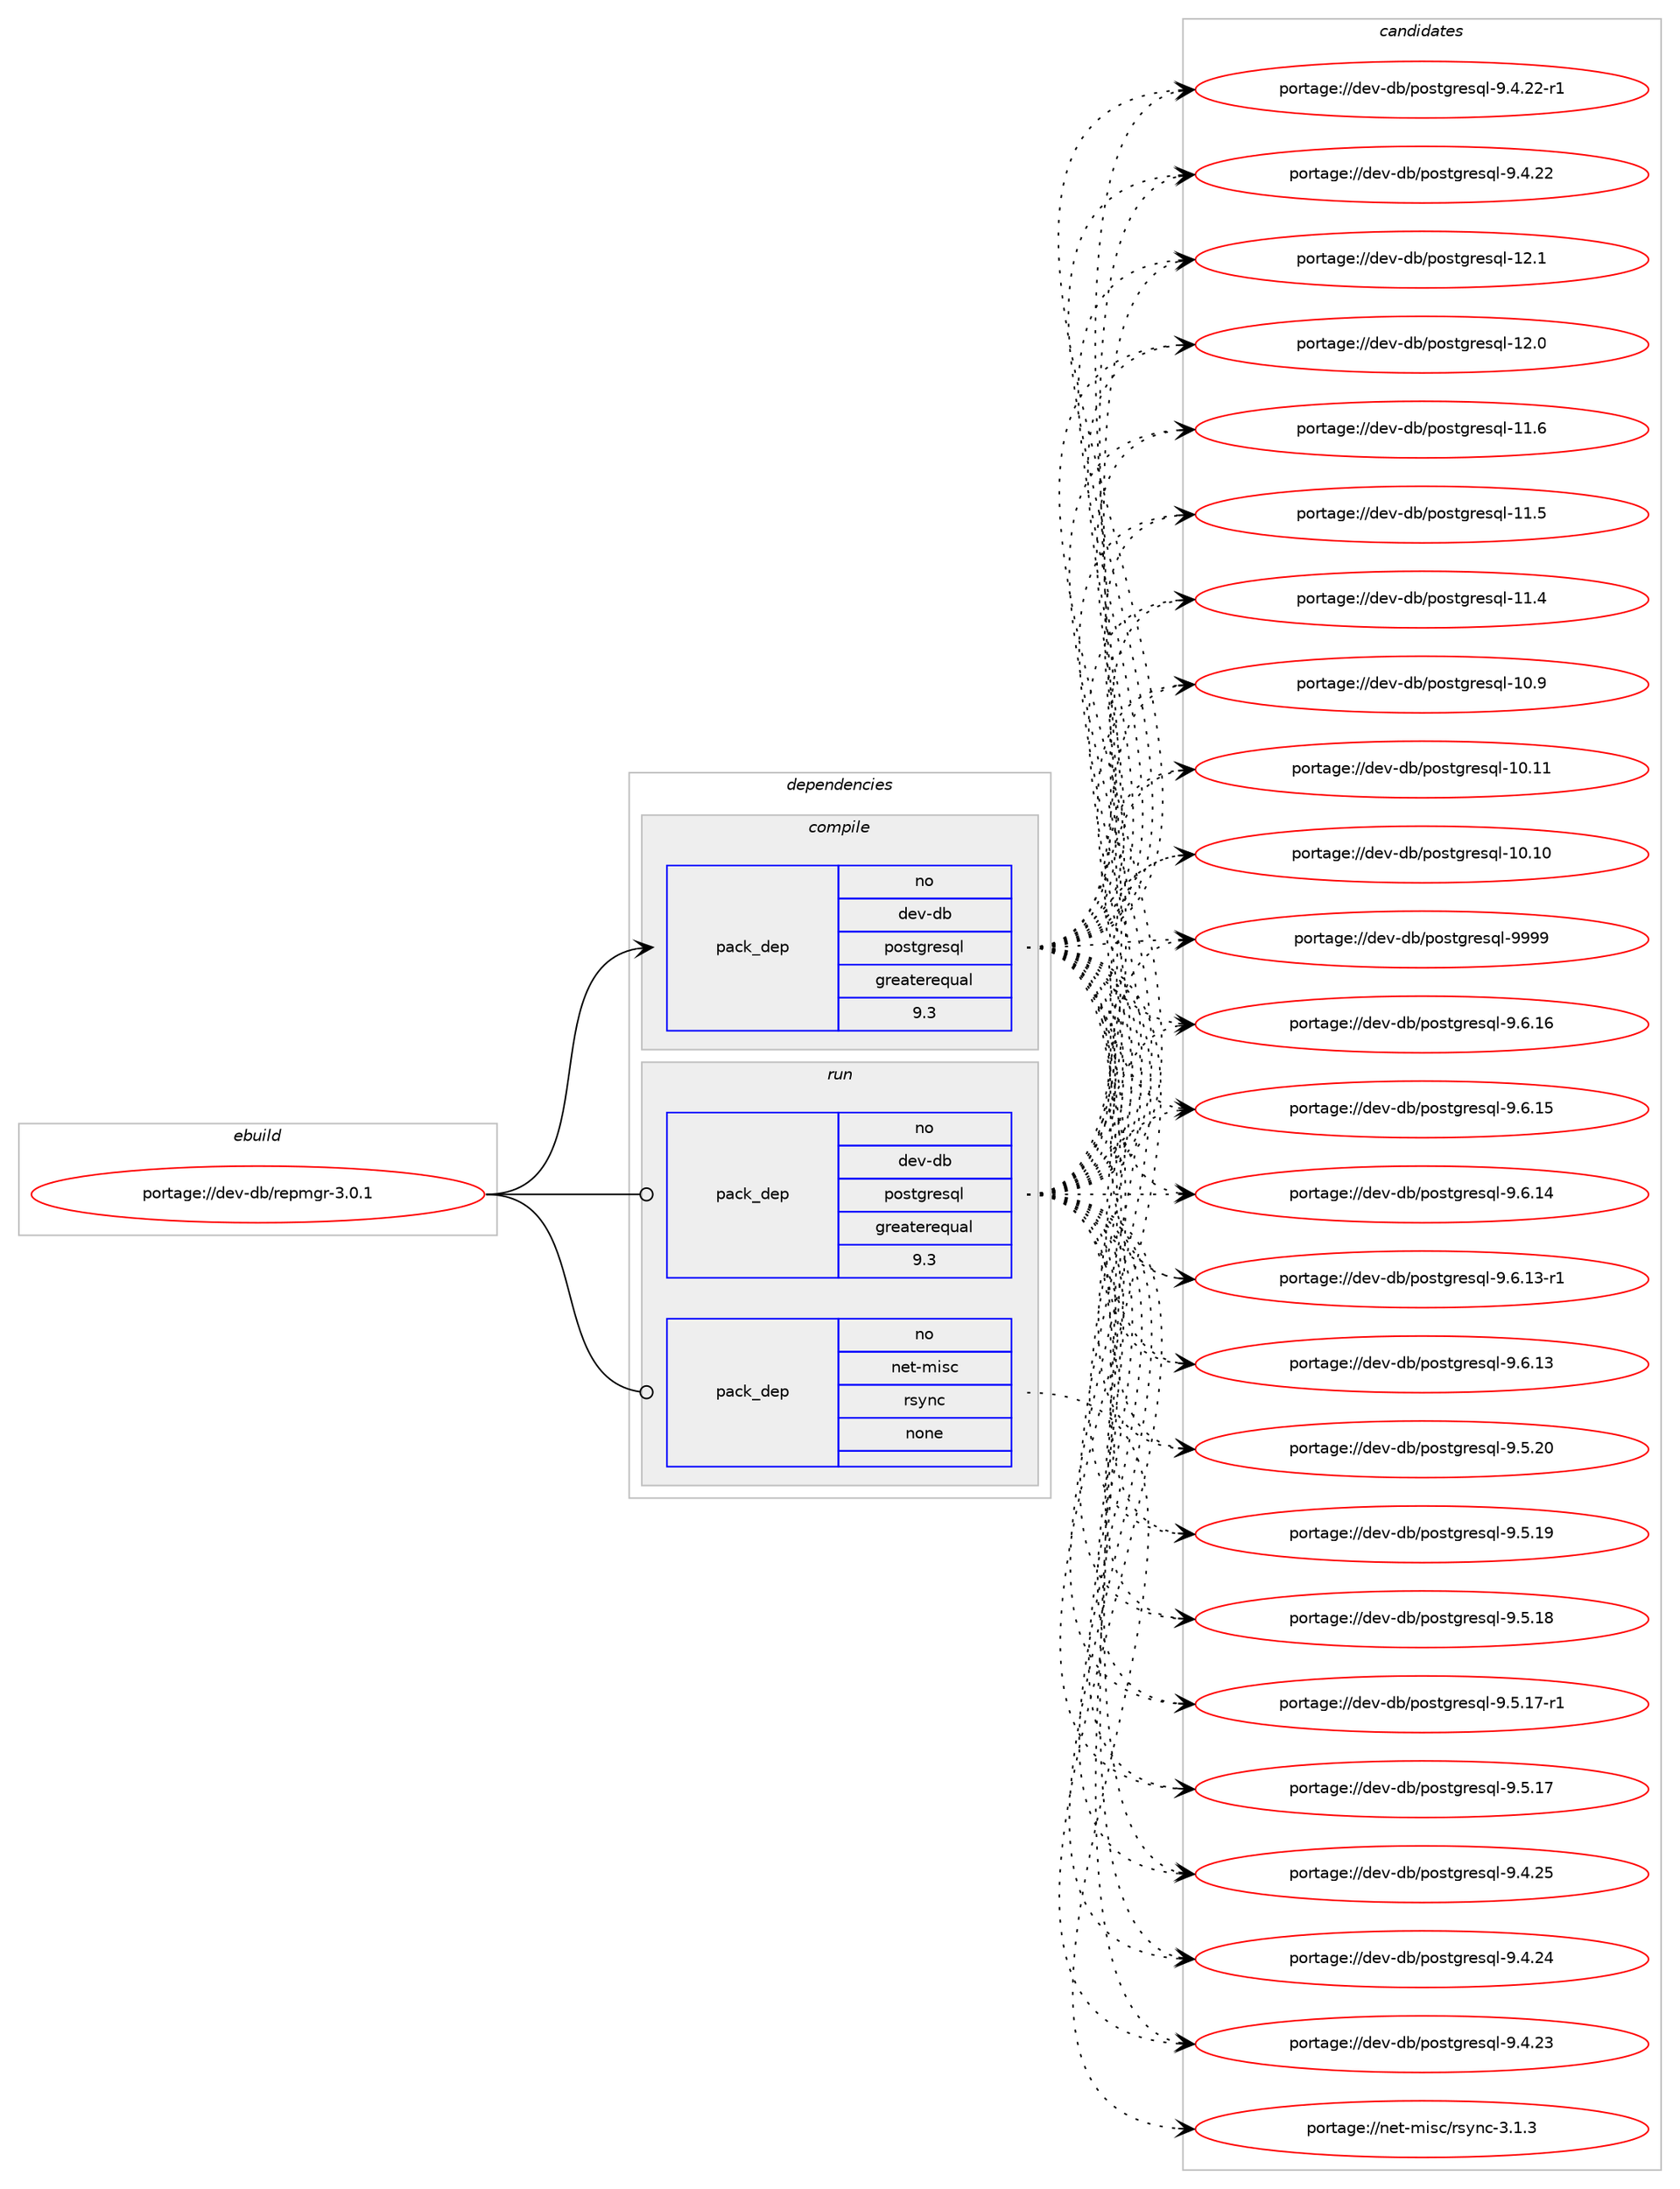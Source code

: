 digraph prolog {

# *************
# Graph options
# *************

newrank=true;
concentrate=true;
compound=true;
graph [rankdir=LR,fontname=Helvetica,fontsize=10,ranksep=1.5];#, ranksep=2.5, nodesep=0.2];
edge  [arrowhead=vee];
node  [fontname=Helvetica,fontsize=10];

# **********
# The ebuild
# **********

subgraph cluster_leftcol {
color=gray;
label=<<i>ebuild</i>>;
id [label="portage://dev-db/repmgr-3.0.1", color=red, width=4, href="../dev-db/repmgr-3.0.1.svg"];
}

# ****************
# The dependencies
# ****************

subgraph cluster_midcol {
color=gray;
label=<<i>dependencies</i>>;
subgraph cluster_compile {
fillcolor="#eeeeee";
style=filled;
label=<<i>compile</i>>;
subgraph pack433803 {
dependency576884 [label=<<TABLE BORDER="0" CELLBORDER="1" CELLSPACING="0" CELLPADDING="4" WIDTH="220"><TR><TD ROWSPAN="6" CELLPADDING="30">pack_dep</TD></TR><TR><TD WIDTH="110">no</TD></TR><TR><TD>dev-db</TD></TR><TR><TD>postgresql</TD></TR><TR><TD>greaterequal</TD></TR><TR><TD>9.3</TD></TR></TABLE>>, shape=none, color=blue];
}
id:e -> dependency576884:w [weight=20,style="solid",arrowhead="vee"];
}
subgraph cluster_compileandrun {
fillcolor="#eeeeee";
style=filled;
label=<<i>compile and run</i>>;
}
subgraph cluster_run {
fillcolor="#eeeeee";
style=filled;
label=<<i>run</i>>;
subgraph pack433804 {
dependency576885 [label=<<TABLE BORDER="0" CELLBORDER="1" CELLSPACING="0" CELLPADDING="4" WIDTH="220"><TR><TD ROWSPAN="6" CELLPADDING="30">pack_dep</TD></TR><TR><TD WIDTH="110">no</TD></TR><TR><TD>dev-db</TD></TR><TR><TD>postgresql</TD></TR><TR><TD>greaterequal</TD></TR><TR><TD>9.3</TD></TR></TABLE>>, shape=none, color=blue];
}
id:e -> dependency576885:w [weight=20,style="solid",arrowhead="odot"];
subgraph pack433805 {
dependency576886 [label=<<TABLE BORDER="0" CELLBORDER="1" CELLSPACING="0" CELLPADDING="4" WIDTH="220"><TR><TD ROWSPAN="6" CELLPADDING="30">pack_dep</TD></TR><TR><TD WIDTH="110">no</TD></TR><TR><TD>net-misc</TD></TR><TR><TD>rsync</TD></TR><TR><TD>none</TD></TR><TR><TD></TD></TR></TABLE>>, shape=none, color=blue];
}
id:e -> dependency576886:w [weight=20,style="solid",arrowhead="odot"];
}
}

# **************
# The candidates
# **************

subgraph cluster_choices {
rank=same;
color=gray;
label=<<i>candidates</i>>;

subgraph choice433803 {
color=black;
nodesep=1;
choice1001011184510098471121111151161031141011151131084557575757 [label="portage://dev-db/postgresql-9999", color=red, width=4,href="../dev-db/postgresql-9999.svg"];
choice10010111845100984711211111511610311410111511310845574654464954 [label="portage://dev-db/postgresql-9.6.16", color=red, width=4,href="../dev-db/postgresql-9.6.16.svg"];
choice10010111845100984711211111511610311410111511310845574654464953 [label="portage://dev-db/postgresql-9.6.15", color=red, width=4,href="../dev-db/postgresql-9.6.15.svg"];
choice10010111845100984711211111511610311410111511310845574654464952 [label="portage://dev-db/postgresql-9.6.14", color=red, width=4,href="../dev-db/postgresql-9.6.14.svg"];
choice100101118451009847112111115116103114101115113108455746544649514511449 [label="portage://dev-db/postgresql-9.6.13-r1", color=red, width=4,href="../dev-db/postgresql-9.6.13-r1.svg"];
choice10010111845100984711211111511610311410111511310845574654464951 [label="portage://dev-db/postgresql-9.6.13", color=red, width=4,href="../dev-db/postgresql-9.6.13.svg"];
choice10010111845100984711211111511610311410111511310845574653465048 [label="portage://dev-db/postgresql-9.5.20", color=red, width=4,href="../dev-db/postgresql-9.5.20.svg"];
choice10010111845100984711211111511610311410111511310845574653464957 [label="portage://dev-db/postgresql-9.5.19", color=red, width=4,href="../dev-db/postgresql-9.5.19.svg"];
choice10010111845100984711211111511610311410111511310845574653464956 [label="portage://dev-db/postgresql-9.5.18", color=red, width=4,href="../dev-db/postgresql-9.5.18.svg"];
choice100101118451009847112111115116103114101115113108455746534649554511449 [label="portage://dev-db/postgresql-9.5.17-r1", color=red, width=4,href="../dev-db/postgresql-9.5.17-r1.svg"];
choice10010111845100984711211111511610311410111511310845574653464955 [label="portage://dev-db/postgresql-9.5.17", color=red, width=4,href="../dev-db/postgresql-9.5.17.svg"];
choice10010111845100984711211111511610311410111511310845574652465053 [label="portage://dev-db/postgresql-9.4.25", color=red, width=4,href="../dev-db/postgresql-9.4.25.svg"];
choice10010111845100984711211111511610311410111511310845574652465052 [label="portage://dev-db/postgresql-9.4.24", color=red, width=4,href="../dev-db/postgresql-9.4.24.svg"];
choice10010111845100984711211111511610311410111511310845574652465051 [label="portage://dev-db/postgresql-9.4.23", color=red, width=4,href="../dev-db/postgresql-9.4.23.svg"];
choice100101118451009847112111115116103114101115113108455746524650504511449 [label="portage://dev-db/postgresql-9.4.22-r1", color=red, width=4,href="../dev-db/postgresql-9.4.22-r1.svg"];
choice10010111845100984711211111511610311410111511310845574652465050 [label="portage://dev-db/postgresql-9.4.22", color=red, width=4,href="../dev-db/postgresql-9.4.22.svg"];
choice1001011184510098471121111151161031141011151131084549504649 [label="portage://dev-db/postgresql-12.1", color=red, width=4,href="../dev-db/postgresql-12.1.svg"];
choice1001011184510098471121111151161031141011151131084549504648 [label="portage://dev-db/postgresql-12.0", color=red, width=4,href="../dev-db/postgresql-12.0.svg"];
choice1001011184510098471121111151161031141011151131084549494654 [label="portage://dev-db/postgresql-11.6", color=red, width=4,href="../dev-db/postgresql-11.6.svg"];
choice1001011184510098471121111151161031141011151131084549494653 [label="portage://dev-db/postgresql-11.5", color=red, width=4,href="../dev-db/postgresql-11.5.svg"];
choice1001011184510098471121111151161031141011151131084549494652 [label="portage://dev-db/postgresql-11.4", color=red, width=4,href="../dev-db/postgresql-11.4.svg"];
choice1001011184510098471121111151161031141011151131084549484657 [label="portage://dev-db/postgresql-10.9", color=red, width=4,href="../dev-db/postgresql-10.9.svg"];
choice100101118451009847112111115116103114101115113108454948464949 [label="portage://dev-db/postgresql-10.11", color=red, width=4,href="../dev-db/postgresql-10.11.svg"];
choice100101118451009847112111115116103114101115113108454948464948 [label="portage://dev-db/postgresql-10.10", color=red, width=4,href="../dev-db/postgresql-10.10.svg"];
dependency576884:e -> choice1001011184510098471121111151161031141011151131084557575757:w [style=dotted,weight="100"];
dependency576884:e -> choice10010111845100984711211111511610311410111511310845574654464954:w [style=dotted,weight="100"];
dependency576884:e -> choice10010111845100984711211111511610311410111511310845574654464953:w [style=dotted,weight="100"];
dependency576884:e -> choice10010111845100984711211111511610311410111511310845574654464952:w [style=dotted,weight="100"];
dependency576884:e -> choice100101118451009847112111115116103114101115113108455746544649514511449:w [style=dotted,weight="100"];
dependency576884:e -> choice10010111845100984711211111511610311410111511310845574654464951:w [style=dotted,weight="100"];
dependency576884:e -> choice10010111845100984711211111511610311410111511310845574653465048:w [style=dotted,weight="100"];
dependency576884:e -> choice10010111845100984711211111511610311410111511310845574653464957:w [style=dotted,weight="100"];
dependency576884:e -> choice10010111845100984711211111511610311410111511310845574653464956:w [style=dotted,weight="100"];
dependency576884:e -> choice100101118451009847112111115116103114101115113108455746534649554511449:w [style=dotted,weight="100"];
dependency576884:e -> choice10010111845100984711211111511610311410111511310845574653464955:w [style=dotted,weight="100"];
dependency576884:e -> choice10010111845100984711211111511610311410111511310845574652465053:w [style=dotted,weight="100"];
dependency576884:e -> choice10010111845100984711211111511610311410111511310845574652465052:w [style=dotted,weight="100"];
dependency576884:e -> choice10010111845100984711211111511610311410111511310845574652465051:w [style=dotted,weight="100"];
dependency576884:e -> choice100101118451009847112111115116103114101115113108455746524650504511449:w [style=dotted,weight="100"];
dependency576884:e -> choice10010111845100984711211111511610311410111511310845574652465050:w [style=dotted,weight="100"];
dependency576884:e -> choice1001011184510098471121111151161031141011151131084549504649:w [style=dotted,weight="100"];
dependency576884:e -> choice1001011184510098471121111151161031141011151131084549504648:w [style=dotted,weight="100"];
dependency576884:e -> choice1001011184510098471121111151161031141011151131084549494654:w [style=dotted,weight="100"];
dependency576884:e -> choice1001011184510098471121111151161031141011151131084549494653:w [style=dotted,weight="100"];
dependency576884:e -> choice1001011184510098471121111151161031141011151131084549494652:w [style=dotted,weight="100"];
dependency576884:e -> choice1001011184510098471121111151161031141011151131084549484657:w [style=dotted,weight="100"];
dependency576884:e -> choice100101118451009847112111115116103114101115113108454948464949:w [style=dotted,weight="100"];
dependency576884:e -> choice100101118451009847112111115116103114101115113108454948464948:w [style=dotted,weight="100"];
}
subgraph choice433804 {
color=black;
nodesep=1;
choice1001011184510098471121111151161031141011151131084557575757 [label="portage://dev-db/postgresql-9999", color=red, width=4,href="../dev-db/postgresql-9999.svg"];
choice10010111845100984711211111511610311410111511310845574654464954 [label="portage://dev-db/postgresql-9.6.16", color=red, width=4,href="../dev-db/postgresql-9.6.16.svg"];
choice10010111845100984711211111511610311410111511310845574654464953 [label="portage://dev-db/postgresql-9.6.15", color=red, width=4,href="../dev-db/postgresql-9.6.15.svg"];
choice10010111845100984711211111511610311410111511310845574654464952 [label="portage://dev-db/postgresql-9.6.14", color=red, width=4,href="../dev-db/postgresql-9.6.14.svg"];
choice100101118451009847112111115116103114101115113108455746544649514511449 [label="portage://dev-db/postgresql-9.6.13-r1", color=red, width=4,href="../dev-db/postgresql-9.6.13-r1.svg"];
choice10010111845100984711211111511610311410111511310845574654464951 [label="portage://dev-db/postgresql-9.6.13", color=red, width=4,href="../dev-db/postgresql-9.6.13.svg"];
choice10010111845100984711211111511610311410111511310845574653465048 [label="portage://dev-db/postgresql-9.5.20", color=red, width=4,href="../dev-db/postgresql-9.5.20.svg"];
choice10010111845100984711211111511610311410111511310845574653464957 [label="portage://dev-db/postgresql-9.5.19", color=red, width=4,href="../dev-db/postgresql-9.5.19.svg"];
choice10010111845100984711211111511610311410111511310845574653464956 [label="portage://dev-db/postgresql-9.5.18", color=red, width=4,href="../dev-db/postgresql-9.5.18.svg"];
choice100101118451009847112111115116103114101115113108455746534649554511449 [label="portage://dev-db/postgresql-9.5.17-r1", color=red, width=4,href="../dev-db/postgresql-9.5.17-r1.svg"];
choice10010111845100984711211111511610311410111511310845574653464955 [label="portage://dev-db/postgresql-9.5.17", color=red, width=4,href="../dev-db/postgresql-9.5.17.svg"];
choice10010111845100984711211111511610311410111511310845574652465053 [label="portage://dev-db/postgresql-9.4.25", color=red, width=4,href="../dev-db/postgresql-9.4.25.svg"];
choice10010111845100984711211111511610311410111511310845574652465052 [label="portage://dev-db/postgresql-9.4.24", color=red, width=4,href="../dev-db/postgresql-9.4.24.svg"];
choice10010111845100984711211111511610311410111511310845574652465051 [label="portage://dev-db/postgresql-9.4.23", color=red, width=4,href="../dev-db/postgresql-9.4.23.svg"];
choice100101118451009847112111115116103114101115113108455746524650504511449 [label="portage://dev-db/postgresql-9.4.22-r1", color=red, width=4,href="../dev-db/postgresql-9.4.22-r1.svg"];
choice10010111845100984711211111511610311410111511310845574652465050 [label="portage://dev-db/postgresql-9.4.22", color=red, width=4,href="../dev-db/postgresql-9.4.22.svg"];
choice1001011184510098471121111151161031141011151131084549504649 [label="portage://dev-db/postgresql-12.1", color=red, width=4,href="../dev-db/postgresql-12.1.svg"];
choice1001011184510098471121111151161031141011151131084549504648 [label="portage://dev-db/postgresql-12.0", color=red, width=4,href="../dev-db/postgresql-12.0.svg"];
choice1001011184510098471121111151161031141011151131084549494654 [label="portage://dev-db/postgresql-11.6", color=red, width=4,href="../dev-db/postgresql-11.6.svg"];
choice1001011184510098471121111151161031141011151131084549494653 [label="portage://dev-db/postgresql-11.5", color=red, width=4,href="../dev-db/postgresql-11.5.svg"];
choice1001011184510098471121111151161031141011151131084549494652 [label="portage://dev-db/postgresql-11.4", color=red, width=4,href="../dev-db/postgresql-11.4.svg"];
choice1001011184510098471121111151161031141011151131084549484657 [label="portage://dev-db/postgresql-10.9", color=red, width=4,href="../dev-db/postgresql-10.9.svg"];
choice100101118451009847112111115116103114101115113108454948464949 [label="portage://dev-db/postgresql-10.11", color=red, width=4,href="../dev-db/postgresql-10.11.svg"];
choice100101118451009847112111115116103114101115113108454948464948 [label="portage://dev-db/postgresql-10.10", color=red, width=4,href="../dev-db/postgresql-10.10.svg"];
dependency576885:e -> choice1001011184510098471121111151161031141011151131084557575757:w [style=dotted,weight="100"];
dependency576885:e -> choice10010111845100984711211111511610311410111511310845574654464954:w [style=dotted,weight="100"];
dependency576885:e -> choice10010111845100984711211111511610311410111511310845574654464953:w [style=dotted,weight="100"];
dependency576885:e -> choice10010111845100984711211111511610311410111511310845574654464952:w [style=dotted,weight="100"];
dependency576885:e -> choice100101118451009847112111115116103114101115113108455746544649514511449:w [style=dotted,weight="100"];
dependency576885:e -> choice10010111845100984711211111511610311410111511310845574654464951:w [style=dotted,weight="100"];
dependency576885:e -> choice10010111845100984711211111511610311410111511310845574653465048:w [style=dotted,weight="100"];
dependency576885:e -> choice10010111845100984711211111511610311410111511310845574653464957:w [style=dotted,weight="100"];
dependency576885:e -> choice10010111845100984711211111511610311410111511310845574653464956:w [style=dotted,weight="100"];
dependency576885:e -> choice100101118451009847112111115116103114101115113108455746534649554511449:w [style=dotted,weight="100"];
dependency576885:e -> choice10010111845100984711211111511610311410111511310845574653464955:w [style=dotted,weight="100"];
dependency576885:e -> choice10010111845100984711211111511610311410111511310845574652465053:w [style=dotted,weight="100"];
dependency576885:e -> choice10010111845100984711211111511610311410111511310845574652465052:w [style=dotted,weight="100"];
dependency576885:e -> choice10010111845100984711211111511610311410111511310845574652465051:w [style=dotted,weight="100"];
dependency576885:e -> choice100101118451009847112111115116103114101115113108455746524650504511449:w [style=dotted,weight="100"];
dependency576885:e -> choice10010111845100984711211111511610311410111511310845574652465050:w [style=dotted,weight="100"];
dependency576885:e -> choice1001011184510098471121111151161031141011151131084549504649:w [style=dotted,weight="100"];
dependency576885:e -> choice1001011184510098471121111151161031141011151131084549504648:w [style=dotted,weight="100"];
dependency576885:e -> choice1001011184510098471121111151161031141011151131084549494654:w [style=dotted,weight="100"];
dependency576885:e -> choice1001011184510098471121111151161031141011151131084549494653:w [style=dotted,weight="100"];
dependency576885:e -> choice1001011184510098471121111151161031141011151131084549494652:w [style=dotted,weight="100"];
dependency576885:e -> choice1001011184510098471121111151161031141011151131084549484657:w [style=dotted,weight="100"];
dependency576885:e -> choice100101118451009847112111115116103114101115113108454948464949:w [style=dotted,weight="100"];
dependency576885:e -> choice100101118451009847112111115116103114101115113108454948464948:w [style=dotted,weight="100"];
}
subgraph choice433805 {
color=black;
nodesep=1;
choice11010111645109105115994711411512111099455146494651 [label="portage://net-misc/rsync-3.1.3", color=red, width=4,href="../net-misc/rsync-3.1.3.svg"];
dependency576886:e -> choice11010111645109105115994711411512111099455146494651:w [style=dotted,weight="100"];
}
}

}
